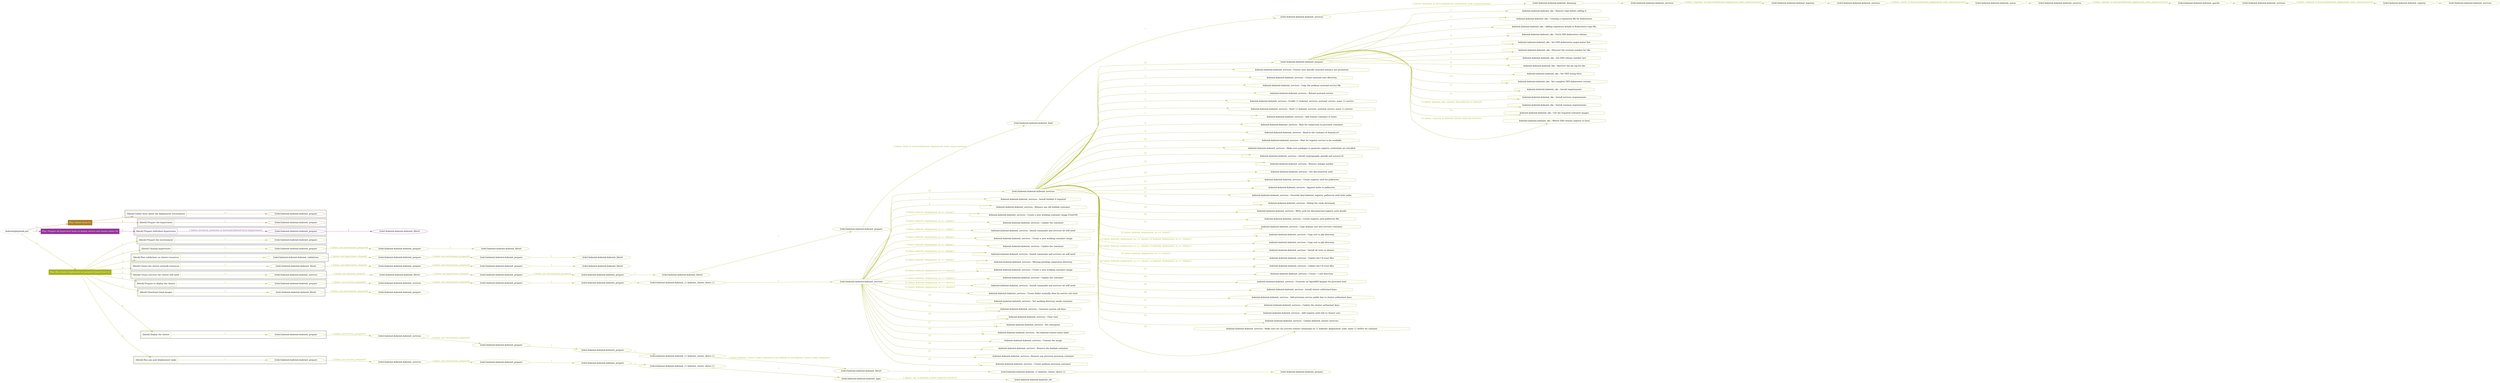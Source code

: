 digraph {
	graph [concentrate=true ordering=in rankdir=LR ratio=fill]
	edge [esep=5 sep=10]
	"kubeinit/playbook.yml" [id=root_node style=dotted]
	play_9de7d50c [label="Play: Initial setup (1)" color="#aa8022" fontcolor="#ffffff" id=play_9de7d50c shape=box style=filled tooltip=localhost]
	"kubeinit/playbook.yml" -> play_9de7d50c [label="1 " color="#aa8022" fontcolor="#aa8022" id=edge_9a2622b0 labeltooltip="1 " tooltip="1 "]
	subgraph "kubeinit.kubeinit.kubeinit_prepare" {
		role_def9bae2 [label="[role] kubeinit.kubeinit.kubeinit_prepare" color="#aa8022" id=role_def9bae2 tooltip="kubeinit.kubeinit.kubeinit_prepare"]
	}
	subgraph "kubeinit.kubeinit.kubeinit_prepare" {
		role_bbf1a2fe [label="[role] kubeinit.kubeinit.kubeinit_prepare" color="#aa8022" id=role_bbf1a2fe tooltip="kubeinit.kubeinit.kubeinit_prepare"]
	}
	subgraph "Play: Initial setup (1)" {
		play_9de7d50c -> block_44fbc288 [label=1 color="#aa8022" fontcolor="#aa8022" id=edge_5a83aeaf labeltooltip=1 tooltip=1]
		subgraph cluster_block_44fbc288 {
			block_44fbc288 [label="[block] Gather facts about the deployment environment" color="#aa8022" id=block_44fbc288 labeltooltip="Gather facts about the deployment environment" shape=box tooltip="Gather facts about the deployment environment"]
			block_44fbc288 -> role_def9bae2 [label="1 " color="#aa8022" fontcolor="#aa8022" id=edge_d73ca856 labeltooltip="1 " tooltip="1 "]
		}
		play_9de7d50c -> block_4bafba60 [label=2 color="#aa8022" fontcolor="#aa8022" id=edge_2cca9e2b labeltooltip=2 tooltip=2]
		subgraph cluster_block_4bafba60 {
			block_4bafba60 [label="[block] Prepare the hypervisors" color="#aa8022" id=block_4bafba60 labeltooltip="Prepare the hypervisors" shape=box tooltip="Prepare the hypervisors"]
			block_4bafba60 -> role_bbf1a2fe [label="1 " color="#aa8022" fontcolor="#aa8022" id=edge_60a56996 labeltooltip="1 " tooltip="1 "]
		}
	}
	play_aed8cfe0 [label="Play: Prepare all hypervisor hosts to deploy service and cluster nodes (0)" color="#96319b" fontcolor="#ffffff" id=play_aed8cfe0 shape=box style=filled tooltip="Play: Prepare all hypervisor hosts to deploy service and cluster nodes (0)"]
	"kubeinit/playbook.yml" -> play_aed8cfe0 [label="2 " color="#96319b" fontcolor="#96319b" id=edge_7cc8fbc7 labeltooltip="2 " tooltip="2 "]
	subgraph "kubeinit.kubeinit.kubeinit_libvirt" {
		role_01a89df8 [label="[role] kubeinit.kubeinit.kubeinit_libvirt" color="#96319b" id=role_01a89df8 tooltip="kubeinit.kubeinit.kubeinit_libvirt"]
	}
	subgraph "kubeinit.kubeinit.kubeinit_prepare" {
		role_fdf21979 [label="[role] kubeinit.kubeinit.kubeinit_prepare" color="#96319b" id=role_fdf21979 tooltip="kubeinit.kubeinit.kubeinit_prepare"]
		role_fdf21979 -> role_01a89df8 [label="1 " color="#96319b" fontcolor="#96319b" id=edge_5e5cff1f labeltooltip="1 " tooltip="1 "]
	}
	subgraph "Play: Prepare all hypervisor hosts to deploy service and cluster nodes (0)" {
		play_aed8cfe0 -> block_a16528c0 [label=1 color="#96319b" fontcolor="#96319b" id=edge_b203cc2f labeltooltip=1 tooltip=1]
		subgraph cluster_block_a16528c0 {
			block_a16528c0 [label="[block] Prepare individual hypervisors" color="#96319b" id=block_a16528c0 labeltooltip="Prepare individual hypervisors" shape=box tooltip="Prepare individual hypervisors"]
			block_a16528c0 -> role_fdf21979 [label="1 [when: inventory_hostname in hostvars['kubeinit-facts'].hypervisors]" color="#96319b" fontcolor="#96319b" id=edge_54504077 labeltooltip="1 [when: inventory_hostname in hostvars['kubeinit-facts'].hypervisors]" tooltip="1 [when: inventory_hostname in hostvars['kubeinit-facts'].hypervisors]"]
		}
	}
	play_32d99a76 [label="Play: Run cluster deployment on prepared hypervisors (1)" color="#a6b319" fontcolor="#ffffff" id=play_32d99a76 shape=box style=filled tooltip=localhost]
	"kubeinit/playbook.yml" -> play_32d99a76 [label="3 " color="#a6b319" fontcolor="#a6b319" id=edge_aba6a69c labeltooltip="3 " tooltip="3 "]
	subgraph "kubeinit.kubeinit.kubeinit_prepare" {
		role_d4ab80a8 [label="[role] kubeinit.kubeinit.kubeinit_prepare" color="#a6b319" id=role_d4ab80a8 tooltip="kubeinit.kubeinit.kubeinit_prepare"]
	}
	subgraph "kubeinit.kubeinit.kubeinit_libvirt" {
		role_20976d84 [label="[role] kubeinit.kubeinit.kubeinit_libvirt" color="#a6b319" id=role_20976d84 tooltip="kubeinit.kubeinit.kubeinit_libvirt"]
	}
	subgraph "kubeinit.kubeinit.kubeinit_prepare" {
		role_153ee8b5 [label="[role] kubeinit.kubeinit.kubeinit_prepare" color="#a6b319" id=role_153ee8b5 tooltip="kubeinit.kubeinit.kubeinit_prepare"]
		role_153ee8b5 -> role_20976d84 [label="1 " color="#a6b319" fontcolor="#a6b319" id=edge_3877a11c labeltooltip="1 " tooltip="1 "]
	}
	subgraph "kubeinit.kubeinit.kubeinit_prepare" {
		role_c0be82ff [label="[role] kubeinit.kubeinit.kubeinit_prepare" color="#a6b319" id=role_c0be82ff tooltip="kubeinit.kubeinit.kubeinit_prepare"]
		role_c0be82ff -> role_153ee8b5 [label="1 [when: not environment_prepared]" color="#a6b319" fontcolor="#a6b319" id=edge_a86d7e58 labeltooltip="1 [when: not environment_prepared]" tooltip="1 [when: not environment_prepared]"]
	}
	subgraph "kubeinit.kubeinit.kubeinit_libvirt" {
		role_dd2815e3 [label="[role] kubeinit.kubeinit.kubeinit_libvirt" color="#a6b319" id=role_dd2815e3 tooltip="kubeinit.kubeinit.kubeinit_libvirt"]
	}
	subgraph "kubeinit.kubeinit.kubeinit_prepare" {
		role_c636d6fd [label="[role] kubeinit.kubeinit.kubeinit_prepare" color="#a6b319" id=role_c636d6fd tooltip="kubeinit.kubeinit.kubeinit_prepare"]
		role_c636d6fd -> role_dd2815e3 [label="1 " color="#a6b319" fontcolor="#a6b319" id=edge_08d1ceff labeltooltip="1 " tooltip="1 "]
	}
	subgraph "kubeinit.kubeinit.kubeinit_prepare" {
		role_0b50c0d6 [label="[role] kubeinit.kubeinit.kubeinit_prepare" color="#a6b319" id=role_0b50c0d6 tooltip="kubeinit.kubeinit.kubeinit_prepare"]
		role_0b50c0d6 -> role_c636d6fd [label="1 [when: not environment_prepared]" color="#a6b319" fontcolor="#a6b319" id=edge_53fc52e1 labeltooltip="1 [when: not environment_prepared]" tooltip="1 [when: not environment_prepared]"]
	}
	subgraph "kubeinit.kubeinit.kubeinit_validations" {
		role_cf981ca2 [label="[role] kubeinit.kubeinit.kubeinit_validations" color="#a6b319" id=role_cf981ca2 tooltip="kubeinit.kubeinit.kubeinit_validations"]
		role_cf981ca2 -> role_0b50c0d6 [label="1 [when: not hypervisors_cleaned]" color="#a6b319" fontcolor="#a6b319" id=edge_a1463ccd labeltooltip="1 [when: not hypervisors_cleaned]" tooltip="1 [when: not hypervisors_cleaned]"]
	}
	subgraph "kubeinit.kubeinit.kubeinit_libvirt" {
		role_0616f4ad [label="[role] kubeinit.kubeinit.kubeinit_libvirt" color="#a6b319" id=role_0616f4ad tooltip="kubeinit.kubeinit.kubeinit_libvirt"]
	}
	subgraph "kubeinit.kubeinit.kubeinit_prepare" {
		role_9a972f99 [label="[role] kubeinit.kubeinit.kubeinit_prepare" color="#a6b319" id=role_9a972f99 tooltip="kubeinit.kubeinit.kubeinit_prepare"]
		role_9a972f99 -> role_0616f4ad [label="1 " color="#a6b319" fontcolor="#a6b319" id=edge_aebcc9c9 labeltooltip="1 " tooltip="1 "]
	}
	subgraph "kubeinit.kubeinit.kubeinit_prepare" {
		role_0d0377e2 [label="[role] kubeinit.kubeinit.kubeinit_prepare" color="#a6b319" id=role_0d0377e2 tooltip="kubeinit.kubeinit.kubeinit_prepare"]
		role_0d0377e2 -> role_9a972f99 [label="1 [when: not environment_prepared]" color="#a6b319" fontcolor="#a6b319" id=edge_b1d0d8e9 labeltooltip="1 [when: not environment_prepared]" tooltip="1 [when: not environment_prepared]"]
	}
	subgraph "kubeinit.kubeinit.kubeinit_libvirt" {
		role_83d1c6c7 [label="[role] kubeinit.kubeinit.kubeinit_libvirt" color="#a6b319" id=role_83d1c6c7 tooltip="kubeinit.kubeinit.kubeinit_libvirt"]
		role_83d1c6c7 -> role_0d0377e2 [label="1 [when: not hypervisors_cleaned]" color="#a6b319" fontcolor="#a6b319" id=edge_d695b125 labeltooltip="1 [when: not hypervisors_cleaned]" tooltip="1 [when: not hypervisors_cleaned]"]
	}
	subgraph "kubeinit.kubeinit.kubeinit_services" {
		role_63c40c18 [label="[role] kubeinit.kubeinit.kubeinit_services" color="#a6b319" id=role_63c40c18 tooltip="kubeinit.kubeinit.kubeinit_services"]
	}
	subgraph "kubeinit.kubeinit.kubeinit_registry" {
		role_dbcd743e [label="[role] kubeinit.kubeinit.kubeinit_registry" color="#a6b319" id=role_dbcd743e tooltip="kubeinit.kubeinit.kubeinit_registry"]
		role_dbcd743e -> role_63c40c18 [label="1 " color="#a6b319" fontcolor="#a6b319" id=edge_272945c1 labeltooltip="1 " tooltip="1 "]
	}
	subgraph "kubeinit.kubeinit.kubeinit_services" {
		role_81fbc409 [label="[role] kubeinit.kubeinit.kubeinit_services" color="#a6b319" id=role_81fbc409 tooltip="kubeinit.kubeinit.kubeinit_services"]
		role_81fbc409 -> role_dbcd743e [label="1 [when: 'registry' in hostvars[kubeinit_deployment_node_name].services]" color="#a6b319" fontcolor="#a6b319" id=edge_715ecc9e labeltooltip="1 [when: 'registry' in hostvars[kubeinit_deployment_node_name].services]" tooltip="1 [when: 'registry' in hostvars[kubeinit_deployment_node_name].services]"]
	}
	subgraph "kubeinit.kubeinit.kubeinit_apache" {
		role_7a0f0dc3 [label="[role] kubeinit.kubeinit.kubeinit_apache" color="#a6b319" id=role_7a0f0dc3 tooltip="kubeinit.kubeinit.kubeinit_apache"]
		role_7a0f0dc3 -> role_81fbc409 [label="1 " color="#a6b319" fontcolor="#a6b319" id=edge_e73a8672 labeltooltip="1 " tooltip="1 "]
	}
	subgraph "kubeinit.kubeinit.kubeinit_services" {
		role_2fb8a43b [label="[role] kubeinit.kubeinit.kubeinit_services" color="#a6b319" id=role_2fb8a43b tooltip="kubeinit.kubeinit.kubeinit_services"]
		role_2fb8a43b -> role_7a0f0dc3 [label="1 [when: 'apache' in hostvars[kubeinit_deployment_node_name].services]" color="#a6b319" fontcolor="#a6b319" id=edge_df37fa24 labeltooltip="1 [when: 'apache' in hostvars[kubeinit_deployment_node_name].services]" tooltip="1 [when: 'apache' in hostvars[kubeinit_deployment_node_name].services]"]
	}
	subgraph "kubeinit.kubeinit.kubeinit_nexus" {
		role_23a86bfc [label="[role] kubeinit.kubeinit.kubeinit_nexus" color="#a6b319" id=role_23a86bfc tooltip="kubeinit.kubeinit.kubeinit_nexus"]
		role_23a86bfc -> role_2fb8a43b [label="1 " color="#a6b319" fontcolor="#a6b319" id=edge_3730ca2b labeltooltip="1 " tooltip="1 "]
	}
	subgraph "kubeinit.kubeinit.kubeinit_services" {
		role_3347d8d8 [label="[role] kubeinit.kubeinit.kubeinit_services" color="#a6b319" id=role_3347d8d8 tooltip="kubeinit.kubeinit.kubeinit_services"]
		role_3347d8d8 -> role_23a86bfc [label="1 [when: 'nexus' in hostvars[kubeinit_deployment_node_name].services]" color="#a6b319" fontcolor="#a6b319" id=edge_3c5a8c5d labeltooltip="1 [when: 'nexus' in hostvars[kubeinit_deployment_node_name].services]" tooltip="1 [when: 'nexus' in hostvars[kubeinit_deployment_node_name].services]"]
	}
	subgraph "kubeinit.kubeinit.kubeinit_haproxy" {
		role_03c4caf1 [label="[role] kubeinit.kubeinit.kubeinit_haproxy" color="#a6b319" id=role_03c4caf1 tooltip="kubeinit.kubeinit.kubeinit_haproxy"]
		role_03c4caf1 -> role_3347d8d8 [label="1 " color="#a6b319" fontcolor="#a6b319" id=edge_1f432550 labeltooltip="1 " tooltip="1 "]
	}
	subgraph "kubeinit.kubeinit.kubeinit_services" {
		role_8e131b5e [label="[role] kubeinit.kubeinit.kubeinit_services" color="#a6b319" id=role_8e131b5e tooltip="kubeinit.kubeinit.kubeinit_services"]
		role_8e131b5e -> role_03c4caf1 [label="1 [when: 'haproxy' in hostvars[kubeinit_deployment_node_name].services]" color="#a6b319" fontcolor="#a6b319" id=edge_f09746c6 labeltooltip="1 [when: 'haproxy' in hostvars[kubeinit_deployment_node_name].services]" tooltip="1 [when: 'haproxy' in hostvars[kubeinit_deployment_node_name].services]"]
	}
	subgraph "kubeinit.kubeinit.kubeinit_dnsmasq" {
		role_63e61963 [label="[role] kubeinit.kubeinit.kubeinit_dnsmasq" color="#a6b319" id=role_63e61963 tooltip="kubeinit.kubeinit.kubeinit_dnsmasq"]
		role_63e61963 -> role_8e131b5e [label="1 " color="#a6b319" fontcolor="#a6b319" id=edge_eec2d4e1 labeltooltip="1 " tooltip="1 "]
	}
	subgraph "kubeinit.kubeinit.kubeinit_services" {
		role_28d4cb9c [label="[role] kubeinit.kubeinit.kubeinit_services" color="#a6b319" id=role_28d4cb9c tooltip="kubeinit.kubeinit.kubeinit_services"]
		role_28d4cb9c -> role_63e61963 [label="1 [when: 'dnsmasq' in hostvars[kubeinit_deployment_node_name].services]" color="#a6b319" fontcolor="#a6b319" id=edge_400fc673 labeltooltip="1 [when: 'dnsmasq' in hostvars[kubeinit_deployment_node_name].services]" tooltip="1 [when: 'dnsmasq' in hostvars[kubeinit_deployment_node_name].services]"]
	}
	subgraph "kubeinit.kubeinit.kubeinit_bind" {
		role_d2fb4525 [label="[role] kubeinit.kubeinit.kubeinit_bind" color="#a6b319" id=role_d2fb4525 tooltip="kubeinit.kubeinit.kubeinit_bind"]
		role_d2fb4525 -> role_28d4cb9c [label="1 " color="#a6b319" fontcolor="#a6b319" id=edge_ae7903f0 labeltooltip="1 " tooltip="1 "]
	}
	subgraph "kubeinit.kubeinit.kubeinit_prepare" {
		role_12b6b896 [label="[role] kubeinit.kubeinit.kubeinit_prepare" color="#a6b319" id=role_12b6b896 tooltip="kubeinit.kubeinit.kubeinit_prepare"]
		role_12b6b896 -> role_d2fb4525 [label="1 [when: 'bind' in hostvars[kubeinit_deployment_node_name].services]" color="#a6b319" fontcolor="#a6b319" id=edge_5654a360 labeltooltip="1 [when: 'bind' in hostvars[kubeinit_deployment_node_name].services]" tooltip="1 [when: 'bind' in hostvars[kubeinit_deployment_node_name].services]"]
	}
	subgraph "kubeinit.kubeinit.kubeinit_libvirt" {
		role_c7cd5861 [label="[role] kubeinit.kubeinit.kubeinit_libvirt" color="#a6b319" id=role_c7cd5861 tooltip="kubeinit.kubeinit.kubeinit_libvirt"]
		role_c7cd5861 -> role_12b6b896 [label="1 " color="#a6b319" fontcolor="#a6b319" id=edge_934fb3cd labeltooltip="1 " tooltip="1 "]
	}
	subgraph "kubeinit.kubeinit.kubeinit_prepare" {
		role_c99577e8 [label="[role] kubeinit.kubeinit.kubeinit_prepare" color="#a6b319" id=role_c99577e8 tooltip="kubeinit.kubeinit.kubeinit_prepare"]
		role_c99577e8 -> role_c7cd5861 [label="1 " color="#a6b319" fontcolor="#a6b319" id=edge_ddabe777 labeltooltip="1 " tooltip="1 "]
	}
	subgraph "kubeinit.kubeinit.kubeinit_prepare" {
		role_c8e9c495 [label="[role] kubeinit.kubeinit.kubeinit_prepare" color="#a6b319" id=role_c8e9c495 tooltip="kubeinit.kubeinit.kubeinit_prepare"]
		role_c8e9c495 -> role_c99577e8 [label="1 [when: not environment_prepared]" color="#a6b319" fontcolor="#a6b319" id=edge_3f3c4e9a labeltooltip="1 [when: not environment_prepared]" tooltip="1 [when: not environment_prepared]"]
	}
	subgraph "kubeinit.kubeinit.kubeinit_libvirt" {
		role_120eeeae [label="[role] kubeinit.kubeinit.kubeinit_libvirt" color="#a6b319" id=role_120eeeae tooltip="kubeinit.kubeinit.kubeinit_libvirt"]
		role_120eeeae -> role_c8e9c495 [label="1 [when: not hypervisors_cleaned]" color="#a6b319" fontcolor="#a6b319" id=edge_9869626c labeltooltip="1 [when: not hypervisors_cleaned]" tooltip="1 [when: not hypervisors_cleaned]"]
	}
	subgraph "kubeinit.kubeinit.kubeinit_services" {
		role_0d9bf9e9 [label="[role] kubeinit.kubeinit.kubeinit_services" color="#a6b319" id=role_0d9bf9e9 tooltip="kubeinit.kubeinit.kubeinit_services"]
		role_0d9bf9e9 -> role_120eeeae [label="1 [when: not network_created]" color="#a6b319" fontcolor="#a6b319" id=edge_8f66a949 labeltooltip="1 [when: not network_created]" tooltip="1 [when: not network_created]"]
	}
	subgraph "kubeinit.kubeinit.kubeinit_prepare" {
		role_a49a996a [label="[role] kubeinit.kubeinit.kubeinit_prepare" color="#a6b319" id=role_a49a996a tooltip="kubeinit.kubeinit.kubeinit_prepare"]
		task_666e3f49 [label="kubeinit.kubeinit.kubeinit_eks : Remove repo before adding it" color="#a6b319" id=task_666e3f49 shape=octagon tooltip="kubeinit.kubeinit.kubeinit_eks : Remove repo before adding it"]
		role_a49a996a -> task_666e3f49 [label="1 " color="#a6b319" fontcolor="#a6b319" id=edge_a3ad535d labeltooltip="1 " tooltip="1 "]
		task_d402bc72 [label="kubeinit.kubeinit.kubeinit_eks : Creating a repository file for Kubernetes" color="#a6b319" id=task_d402bc72 shape=octagon tooltip="kubeinit.kubeinit.kubeinit_eks : Creating a repository file for Kubernetes"]
		role_a49a996a -> task_d402bc72 [label="2 " color="#a6b319" fontcolor="#a6b319" id=edge_863b9470 labeltooltip="2 " tooltip="2 "]
		task_8de59799 [label="kubeinit.kubeinit.kubeinit_eks : Adding repository details in Kubernetes repo file." color="#a6b319" id=task_8de59799 shape=octagon tooltip="kubeinit.kubeinit.kubeinit_eks : Adding repository details in Kubernetes repo file."]
		role_a49a996a -> task_8de59799 [label="3 " color="#a6b319" fontcolor="#a6b319" id=edge_c6d150b1 labeltooltip="3 " tooltip="3 "]
		task_470c6317 [label="kubeinit.kubeinit.kubeinit_eks : Fetch EKS kubernetes release" color="#a6b319" id=task_470c6317 shape=octagon tooltip="kubeinit.kubeinit.kubeinit_eks : Fetch EKS kubernetes release"]
		role_a49a996a -> task_470c6317 [label="4 " color="#a6b319" fontcolor="#a6b319" id=edge_df156742 labeltooltip="4 " tooltip="4 "]
		task_5846425a [label="kubeinit.kubeinit.kubeinit_eks : Set EKS kubernetes major-minor fact" color="#a6b319" id=task_5846425a shape=octagon tooltip="kubeinit.kubeinit.kubeinit_eks : Set EKS kubernetes major-minor fact"]
		role_a49a996a -> task_5846425a [label="5 " color="#a6b319" fontcolor="#a6b319" id=edge_cf15f728 labeltooltip="5 " tooltip="5 "]
		task_fd69461c [label="kubeinit.kubeinit.kubeinit_eks : Discover the revision number for eks" color="#a6b319" id=task_fd69461c shape=octagon tooltip="kubeinit.kubeinit.kubeinit_eks : Discover the revision number for eks"]
		role_a49a996a -> task_fd69461c [label="6 " color="#a6b319" fontcolor="#a6b319" id=edge_e110ac45 labeltooltip="6 " tooltip="6 "]
		task_5f824ac5 [label="kubeinit.kubeinit.kubeinit_eks : Set EKS release number fact" color="#a6b319" id=task_5f824ac5 shape=octagon tooltip="kubeinit.kubeinit.kubeinit_eks : Set EKS release number fact"]
		role_a49a996a -> task_5f824ac5 [label="7 " color="#a6b319" fontcolor="#a6b319" id=edge_4fac9304 labeltooltip="7 " tooltip="7 "]
		task_430263d4 [label="kubeinit.kubeinit.kubeinit_eks : Discover the git tag for eks" color="#a6b319" id=task_430263d4 shape=octagon tooltip="kubeinit.kubeinit.kubeinit_eks : Discover the git tag for eks"]
		role_a49a996a -> task_430263d4 [label="8 " color="#a6b319" fontcolor="#a6b319" id=edge_1ca164a1 labeltooltip="8 " tooltip="8 "]
		task_e55eb8a1 [label="kubeinit.kubeinit.kubeinit_eks : Set EKS string facts" color="#a6b319" id=task_e55eb8a1 shape=octagon tooltip="kubeinit.kubeinit.kubeinit_eks : Set EKS string facts"]
		role_a49a996a -> task_e55eb8a1 [label="9 " color="#a6b319" fontcolor="#a6b319" id=edge_3ec2d144 labeltooltip="9 " tooltip="9 "]
		task_bba78d99 [label="kubeinit.kubeinit.kubeinit_eks : Set complete EKS kubernetes version" color="#a6b319" id=task_bba78d99 shape=octagon tooltip="kubeinit.kubeinit.kubeinit_eks : Set complete EKS kubernetes version"]
		role_a49a996a -> task_bba78d99 [label="10 " color="#a6b319" fontcolor="#a6b319" id=edge_574f667d labeltooltip="10 " tooltip="10 "]
		task_93aae3d9 [label="kubeinit.kubeinit.kubeinit_eks : Install requirements" color="#a6b319" id=task_93aae3d9 shape=octagon tooltip="kubeinit.kubeinit.kubeinit_eks : Install requirements"]
		role_a49a996a -> task_93aae3d9 [label="11 " color="#a6b319" fontcolor="#a6b319" id=edge_50520e6f labeltooltip="11 " tooltip="11 "]
		task_311cc6d7 [label="kubeinit.kubeinit.kubeinit_eks : Install services requirements" color="#a6b319" id=task_311cc6d7 shape=octagon tooltip="kubeinit.kubeinit.kubeinit_eks : Install services requirements"]
		role_a49a996a -> task_311cc6d7 [label="12 " color="#a6b319" fontcolor="#a6b319" id=edge_b1c78526 labeltooltip="12 " tooltip="12 "]
		task_e915dcf4 [label="kubeinit.kubeinit.kubeinit_eks : Install common requirements" color="#a6b319" id=task_e915dcf4 shape=octagon tooltip="kubeinit.kubeinit.kubeinit_eks : Install common requirements"]
		role_a49a996a -> task_e915dcf4 [label="13 [when: kubeinit_eks_common_dependencies is defined]" color="#a6b319" fontcolor="#a6b319" id=edge_339cef5a labeltooltip="13 [when: kubeinit_eks_common_dependencies is defined]" tooltip="13 [when: kubeinit_eks_common_dependencies is defined]"]
		task_fd177600 [label="kubeinit.kubeinit.kubeinit_eks : Get the required container images" color="#a6b319" id=task_fd177600 shape=octagon tooltip="kubeinit.kubeinit.kubeinit_eks : Get the required container images"]
		role_a49a996a -> task_fd177600 [label="14 " color="#a6b319" fontcolor="#a6b319" id=edge_6ecdec87 labeltooltip="14 " tooltip="14 "]
		task_61529a86 [label="kubeinit.kubeinit.kubeinit_eks : Mirror EKS remote registry to local" color="#a6b319" id=task_61529a86 shape=octagon tooltip="kubeinit.kubeinit.kubeinit_eks : Mirror EKS remote registry to local"]
		role_a49a996a -> task_61529a86 [label="15 [when: 'registry' in kubeinit_cluster_hostvars.services]" color="#a6b319" fontcolor="#a6b319" id=edge_994f330c labeltooltip="15 [when: 'registry' in kubeinit_cluster_hostvars.services]" tooltip="15 [when: 'registry' in kubeinit_cluster_hostvars.services]"]
	}
	subgraph "kubeinit.kubeinit.kubeinit_services" {
		role_30e39721 [label="[role] kubeinit.kubeinit.kubeinit_services" color="#a6b319" id=role_30e39721 tooltip="kubeinit.kubeinit.kubeinit_services"]
		task_6bec95e9 [label="kubeinit.kubeinit.kubeinit_services : Ensure user specific systemd instance are persistent" color="#a6b319" id=task_6bec95e9 shape=octagon tooltip="kubeinit.kubeinit.kubeinit_services : Ensure user specific systemd instance are persistent"]
		role_30e39721 -> task_6bec95e9 [label="1 " color="#a6b319" fontcolor="#a6b319" id=edge_6dde96b9 labeltooltip="1 " tooltip="1 "]
		task_b56cb3b7 [label="kubeinit.kubeinit.kubeinit_services : Create systemd user directory" color="#a6b319" id=task_b56cb3b7 shape=octagon tooltip="kubeinit.kubeinit.kubeinit_services : Create systemd user directory"]
		role_30e39721 -> task_b56cb3b7 [label="2 " color="#a6b319" fontcolor="#a6b319" id=edge_a0580317 labeltooltip="2 " tooltip="2 "]
		task_8246e30a [label="kubeinit.kubeinit.kubeinit_services : Copy the podman systemd service file" color="#a6b319" id=task_8246e30a shape=octagon tooltip="kubeinit.kubeinit.kubeinit_services : Copy the podman systemd service file"]
		role_30e39721 -> task_8246e30a [label="3 " color="#a6b319" fontcolor="#a6b319" id=edge_ca38047c labeltooltip="3 " tooltip="3 "]
		task_006e8d00 [label="kubeinit.kubeinit.kubeinit_services : Reload systemd service" color="#a6b319" id=task_006e8d00 shape=octagon tooltip="kubeinit.kubeinit.kubeinit_services : Reload systemd service"]
		role_30e39721 -> task_006e8d00 [label="4 " color="#a6b319" fontcolor="#a6b319" id=edge_139c28d2 labeltooltip="4 " tooltip="4 "]
		task_89933141 [label="kubeinit.kubeinit.kubeinit_services : Enable {{ kubeinit_services_systemd_service_name }}.service" color="#a6b319" id=task_89933141 shape=octagon tooltip="kubeinit.kubeinit.kubeinit_services : Enable {{ kubeinit_services_systemd_service_name }}.service"]
		role_30e39721 -> task_89933141 [label="5 " color="#a6b319" fontcolor="#a6b319" id=edge_def977b8 labeltooltip="5 " tooltip="5 "]
		task_af4f2401 [label="kubeinit.kubeinit.kubeinit_services : Start {{ kubeinit_services_systemd_service_name }}.service" color="#a6b319" id=task_af4f2401 shape=octagon tooltip="kubeinit.kubeinit.kubeinit_services : Start {{ kubeinit_services_systemd_service_name }}.service"]
		role_30e39721 -> task_af4f2401 [label="6 " color="#a6b319" fontcolor="#a6b319" id=edge_e102a490 labeltooltip="6 " tooltip="6 "]
		task_1d32af8c [label="kubeinit.kubeinit.kubeinit_services : Add remote container to hosts" color="#a6b319" id=task_1d32af8c shape=octagon tooltip="kubeinit.kubeinit.kubeinit_services : Add remote container to hosts"]
		role_30e39721 -> task_1d32af8c [label="7 " color="#a6b319" fontcolor="#a6b319" id=edge_b215d4d8 labeltooltip="7 " tooltip="7 "]
		task_fd7b42bc [label="kubeinit.kubeinit.kubeinit_services : Wait for connection to provision container" color="#a6b319" id=task_fd7b42bc shape=octagon tooltip="kubeinit.kubeinit.kubeinit_services : Wait for connection to provision container"]
		role_30e39721 -> task_fd7b42bc [label="8 " color="#a6b319" fontcolor="#a6b319" id=edge_28600d0a labeltooltip="8 " tooltip="8 "]
		task_c6f37026 [label="kubeinit.kubeinit.kubeinit_services : Read in the contents of domain.crt" color="#a6b319" id=task_c6f37026 shape=octagon tooltip="kubeinit.kubeinit.kubeinit_services : Read in the contents of domain.crt"]
		role_30e39721 -> task_c6f37026 [label="9 " color="#a6b319" fontcolor="#a6b319" id=edge_22dccb4c labeltooltip="9 " tooltip="9 "]
		task_0abaf763 [label="kubeinit.kubeinit.kubeinit_services : Wait for registry service to be available" color="#a6b319" id=task_0abaf763 shape=octagon tooltip="kubeinit.kubeinit.kubeinit_services : Wait for registry service to be available"]
		role_30e39721 -> task_0abaf763 [label="10 " color="#a6b319" fontcolor="#a6b319" id=edge_6b06cb12 labeltooltip="10 " tooltip="10 "]
		task_7b6f6e70 [label="kubeinit.kubeinit.kubeinit_services : Make sure packages to generate registry credentials are installed" color="#a6b319" id=task_7b6f6e70 shape=octagon tooltip="kubeinit.kubeinit.kubeinit_services : Make sure packages to generate registry credentials are installed"]
		role_30e39721 -> task_7b6f6e70 [label="11 " color="#a6b319" fontcolor="#a6b319" id=edge_66696d04 labeltooltip="11 " tooltip="11 "]
		task_0ae294bf [label="kubeinit.kubeinit.kubeinit_services : Install cryptography, passlib and nexus3-cli" color="#a6b319" id=task_0ae294bf shape=octagon tooltip="kubeinit.kubeinit.kubeinit_services : Install cryptography, passlib and nexus3-cli"]
		role_30e39721 -> task_0ae294bf [label="12 " color="#a6b319" fontcolor="#a6b319" id=edge_3ad29279 labeltooltip="12 " tooltip="12 "]
		task_ce550240 [label="kubeinit.kubeinit.kubeinit_services : Remove nologin marker" color="#a6b319" id=task_ce550240 shape=octagon tooltip="kubeinit.kubeinit.kubeinit_services : Remove nologin marker"]
		role_30e39721 -> task_ce550240 [label="13 " color="#a6b319" fontcolor="#a6b319" id=edge_eac07eba labeltooltip="13 " tooltip="13 "]
		task_0cf78cc6 [label="kubeinit.kubeinit.kubeinit_services : Set disconnected_auth" color="#a6b319" id=task_0cf78cc6 shape=octagon tooltip="kubeinit.kubeinit.kubeinit_services : Set disconnected_auth"]
		role_30e39721 -> task_0cf78cc6 [label="14 " color="#a6b319" fontcolor="#a6b319" id=edge_d4a23ad2 labeltooltip="14 " tooltip="14 "]
		task_ae8ab1e1 [label="kubeinit.kubeinit.kubeinit_services : Create registry auth for pullsecret" color="#a6b319" id=task_ae8ab1e1 shape=octagon tooltip="kubeinit.kubeinit.kubeinit_services : Create registry auth for pullsecret"]
		role_30e39721 -> task_ae8ab1e1 [label="15 " color="#a6b319" fontcolor="#a6b319" id=edge_0ebe3e30 labeltooltip="15 " tooltip="15 "]
		task_a125c034 [label="kubeinit.kubeinit.kubeinit_services : Append auths to pullsecret" color="#a6b319" id=task_a125c034 shape=octagon tooltip="kubeinit.kubeinit.kubeinit_services : Append auths to pullsecret"]
		role_30e39721 -> task_a125c034 [label="16 " color="#a6b319" fontcolor="#a6b319" id=edge_43477541 labeltooltip="16 " tooltip="16 "]
		task_8c521c4d [label="kubeinit.kubeinit.kubeinit_services : Override final kubeinit_registry_pullsecret with both auths" color="#a6b319" id=task_8c521c4d shape=octagon tooltip="kubeinit.kubeinit.kubeinit_services : Override final kubeinit_registry_pullsecret with both auths"]
		role_30e39721 -> task_8c521c4d [label="17 " color="#a6b319" fontcolor="#a6b319" id=edge_51b49c4a labeltooltip="17 " tooltip="17 "]
		task_aef2ef01 [label="kubeinit.kubeinit.kubeinit_services : Debug the creds dictionary" color="#a6b319" id=task_aef2ef01 shape=octagon tooltip="kubeinit.kubeinit.kubeinit_services : Debug the creds dictionary"]
		role_30e39721 -> task_aef2ef01 [label="18 " color="#a6b319" fontcolor="#a6b319" id=edge_09c37362 labeltooltip="18 " tooltip="18 "]
		task_15434aa8 [label="kubeinit.kubeinit.kubeinit_services : Write auth for disconnected registry auth details" color="#a6b319" id=task_15434aa8 shape=octagon tooltip="kubeinit.kubeinit.kubeinit_services : Write auth for disconnected registry auth details"]
		role_30e39721 -> task_15434aa8 [label="19 " color="#a6b319" fontcolor="#a6b319" id=edge_68e84e84 labeltooltip="19 " tooltip="19 "]
		task_c9b7eff6 [label="kubeinit.kubeinit.kubeinit_services : Create registry auth pullsecret file" color="#a6b319" id=task_c9b7eff6 shape=octagon tooltip="kubeinit.kubeinit.kubeinit_services : Create registry auth pullsecret file"]
		role_30e39721 -> task_c9b7eff6 [label="20 " color="#a6b319" fontcolor="#a6b319" id=edge_d2abd395 labeltooltip="20 " tooltip="20 "]
		task_44b81866 [label="kubeinit.kubeinit.kubeinit_services : Copy domain cert into services container" color="#a6b319" id=task_44b81866 shape=octagon tooltip="kubeinit.kubeinit.kubeinit_services : Copy domain cert into services container"]
		role_30e39721 -> task_44b81866 [label="21 " color="#a6b319" fontcolor="#a6b319" id=edge_f134bca1 labeltooltip="21 " tooltip="21 "]
		task_e878a40d [label="kubeinit.kubeinit.kubeinit_services : Copy cert to pki directory" color="#a6b319" id=task_e878a40d shape=octagon tooltip="kubeinit.kubeinit.kubeinit_services : Copy cert to pki directory"]
		role_30e39721 -> task_e878a40d [label="22 [when: kubeinit_deployment_os == 'centos']" color="#a6b319" fontcolor="#a6b319" id=edge_41c8bead labeltooltip="22 [when: kubeinit_deployment_os == 'centos']" tooltip="22 [when: kubeinit_deployment_os == 'centos']"]
		task_7fe56955 [label="kubeinit.kubeinit.kubeinit_services : Copy cert to pki directory" color="#a6b319" id=task_7fe56955 shape=octagon tooltip="kubeinit.kubeinit.kubeinit_services : Copy cert to pki directory"]
		role_30e39721 -> task_7fe56955 [label="23 [when: kubeinit_deployment_os == 'ubuntu' or kubeinit_deployment_os == 'debian']" color="#a6b319" fontcolor="#a6b319" id=edge_426e6a38 labeltooltip="23 [when: kubeinit_deployment_os == 'ubuntu' or kubeinit_deployment_os == 'debian']" tooltip="23 [when: kubeinit_deployment_os == 'ubuntu' or kubeinit_deployment_os == 'debian']"]
		task_1d0e2ddd [label="kubeinit.kubeinit.kubeinit_services : Install all certs in ubuntu" color="#a6b319" id=task_1d0e2ddd shape=octagon tooltip="kubeinit.kubeinit.kubeinit_services : Install all certs in ubuntu"]
		role_30e39721 -> task_1d0e2ddd [label="24 [when: kubeinit_deployment_os == 'ubuntu' or kubeinit_deployment_os == 'debian']" color="#a6b319" fontcolor="#a6b319" id=edge_b4da4649 labeltooltip="24 [when: kubeinit_deployment_os == 'ubuntu' or kubeinit_deployment_os == 'debian']" tooltip="24 [when: kubeinit_deployment_os == 'ubuntu' or kubeinit_deployment_os == 'debian']"]
		task_04802e81 [label="kubeinit.kubeinit.kubeinit_services : Update the CA trust files" color="#a6b319" id=task_04802e81 shape=octagon tooltip="kubeinit.kubeinit.kubeinit_services : Update the CA trust files"]
		role_30e39721 -> task_04802e81 [label="25 [when: kubeinit_deployment_os == 'centos']" color="#a6b319" fontcolor="#a6b319" id=edge_8517cfc5 labeltooltip="25 [when: kubeinit_deployment_os == 'centos']" tooltip="25 [when: kubeinit_deployment_os == 'centos']"]
		task_02164a9b [label="kubeinit.kubeinit.kubeinit_services : Update the CA trust files" color="#a6b319" id=task_02164a9b shape=octagon tooltip="kubeinit.kubeinit.kubeinit_services : Update the CA trust files"]
		role_30e39721 -> task_02164a9b [label="26 [when: kubeinit_deployment_os == 'ubuntu' or kubeinit_deployment_os == 'debian']" color="#a6b319" fontcolor="#a6b319" id=edge_6cb7d755 labeltooltip="26 [when: kubeinit_deployment_os == 'ubuntu' or kubeinit_deployment_os == 'debian']" tooltip="26 [when: kubeinit_deployment_os == 'ubuntu' or kubeinit_deployment_os == 'debian']"]
		task_c18b78a6 [label="kubeinit.kubeinit.kubeinit_services : Create ~/.ssh directory" color="#a6b319" id=task_c18b78a6 shape=octagon tooltip="kubeinit.kubeinit.kubeinit_services : Create ~/.ssh directory"]
		role_30e39721 -> task_c18b78a6 [label="27 " color="#a6b319" fontcolor="#a6b319" id=edge_6500e6fd labeltooltip="27 " tooltip="27 "]
		task_b0803a2a [label="kubeinit.kubeinit.kubeinit_services : Generate an OpenSSH keypair for provision host" color="#a6b319" id=task_b0803a2a shape=octagon tooltip="kubeinit.kubeinit.kubeinit_services : Generate an OpenSSH keypair for provision host"]
		role_30e39721 -> task_b0803a2a [label="28 " color="#a6b319" fontcolor="#a6b319" id=edge_e95fba7b labeltooltip="28 " tooltip="28 "]
		task_793e899d [label="kubeinit.kubeinit.kubeinit_services : Install cluster authorized keys" color="#a6b319" id=task_793e899d shape=octagon tooltip="kubeinit.kubeinit.kubeinit_services : Install cluster authorized keys"]
		role_30e39721 -> task_793e899d [label="29 " color="#a6b319" fontcolor="#a6b319" id=edge_eefa4bb6 labeltooltip="29 " tooltip="29 "]
		task_6a126af7 [label="kubeinit.kubeinit.kubeinit_services : Add provision service public key to cluster authorized_keys" color="#a6b319" id=task_6a126af7 shape=octagon tooltip="kubeinit.kubeinit.kubeinit_services : Add provision service public key to cluster authorized_keys"]
		role_30e39721 -> task_6a126af7 [label="30 " color="#a6b319" fontcolor="#a6b319" id=edge_a491d27b labeltooltip="30 " tooltip="30 "]
		task_0fea5cec [label="kubeinit.kubeinit.kubeinit_services : Update the cluster authorized_keys" color="#a6b319" id=task_0fea5cec shape=octagon tooltip="kubeinit.kubeinit.kubeinit_services : Update the cluster authorized_keys"]
		role_30e39721 -> task_0fea5cec [label="31 " color="#a6b319" fontcolor="#a6b319" id=edge_02d53e00 labeltooltip="31 " tooltip="31 "]
		task_dde111a3 [label="kubeinit.kubeinit.kubeinit_services : Add registry auth info to cluster vars" color="#a6b319" id=task_dde111a3 shape=octagon tooltip="kubeinit.kubeinit.kubeinit_services : Add registry auth info to cluster vars"]
		role_30e39721 -> task_dde111a3 [label="32 " color="#a6b319" fontcolor="#a6b319" id=edge_ccca21f1 labeltooltip="32 " tooltip="32 "]
		task_d9b58016 [label="kubeinit.kubeinit.kubeinit_services : Update kubeinit_cluster_hostvars" color="#a6b319" id=task_d9b58016 shape=octagon tooltip="kubeinit.kubeinit.kubeinit_services : Update kubeinit_cluster_hostvars"]
		role_30e39721 -> task_d9b58016 [label="33 " color="#a6b319" fontcolor="#a6b319" id=edge_9fc2f47d labeltooltip="33 " tooltip="33 "]
		task_a5913224 [label="kubeinit.kubeinit.kubeinit_services : Make sure we can execute remote commands on {{ kubeinit_deployment_node_name }} before we continue" color="#a6b319" id=task_a5913224 shape=octagon tooltip="kubeinit.kubeinit.kubeinit_services : Make sure we can execute remote commands on {{ kubeinit_deployment_node_name }} before we continue"]
		role_30e39721 -> task_a5913224 [label="34 " color="#a6b319" fontcolor="#a6b319" id=edge_a7bc2680 labeltooltip="34 " tooltip="34 "]
		role_30e39721 -> role_a49a996a [label="35 " color="#a6b319" fontcolor="#a6b319" id=edge_28bae402 labeltooltip="35 " tooltip="35 "]
	}
	subgraph "kubeinit.kubeinit.kubeinit_services" {
		role_733a3a7c [label="[role] kubeinit.kubeinit.kubeinit_services" color="#a6b319" id=role_733a3a7c tooltip="kubeinit.kubeinit.kubeinit_services"]
		task_c3445a1a [label="kubeinit.kubeinit.kubeinit_services : Install buildah if required" color="#a6b319" id=task_c3445a1a shape=octagon tooltip="kubeinit.kubeinit.kubeinit_services : Install buildah if required"]
		role_733a3a7c -> task_c3445a1a [label="1 " color="#a6b319" fontcolor="#a6b319" id=edge_4c38f1da labeltooltip="1 " tooltip="1 "]
		task_3a0a7942 [label="kubeinit.kubeinit.kubeinit_services : Remove any old buildah container" color="#a6b319" id=task_3a0a7942 shape=octagon tooltip="kubeinit.kubeinit.kubeinit_services : Remove any old buildah container"]
		role_733a3a7c -> task_3a0a7942 [label="2 " color="#a6b319" fontcolor="#a6b319" id=edge_cbeb4af8 labeltooltip="2 " tooltip="2 "]
		task_eaa0a901 [label="kubeinit.kubeinit.kubeinit_services : Create a new working container image (CentOS)" color="#a6b319" id=task_eaa0a901 shape=octagon tooltip="kubeinit.kubeinit.kubeinit_services : Create a new working container image (CentOS)"]
		role_733a3a7c -> task_eaa0a901 [label="3 [when: kubeinit_deployment_os == 'centos']" color="#a6b319" fontcolor="#a6b319" id=edge_6784d724 labeltooltip="3 [when: kubeinit_deployment_os == 'centos']" tooltip="3 [when: kubeinit_deployment_os == 'centos']"]
		task_dc28d63f [label="kubeinit.kubeinit.kubeinit_services : Update the container" color="#a6b319" id=task_dc28d63f shape=octagon tooltip="kubeinit.kubeinit.kubeinit_services : Update the container"]
		role_733a3a7c -> task_dc28d63f [label="4 [when: kubeinit_deployment_os == 'centos']" color="#a6b319" fontcolor="#a6b319" id=edge_c4238f40 labeltooltip="4 [when: kubeinit_deployment_os == 'centos']" tooltip="4 [when: kubeinit_deployment_os == 'centos']"]
		task_2e59544b [label="kubeinit.kubeinit.kubeinit_services : Install commands and services we will need" color="#a6b319" id=task_2e59544b shape=octagon tooltip="kubeinit.kubeinit.kubeinit_services : Install commands and services we will need"]
		role_733a3a7c -> task_2e59544b [label="5 [when: kubeinit_deployment_os == 'centos']" color="#a6b319" fontcolor="#a6b319" id=edge_36b74c08 labeltooltip="5 [when: kubeinit_deployment_os == 'centos']" tooltip="5 [when: kubeinit_deployment_os == 'centos']"]
		task_853c9222 [label="kubeinit.kubeinit.kubeinit_services : Create a new working container image" color="#a6b319" id=task_853c9222 shape=octagon tooltip="kubeinit.kubeinit.kubeinit_services : Create a new working container image"]
		role_733a3a7c -> task_853c9222 [label="6 [when: kubeinit_deployment_os == 'debian']" color="#a6b319" fontcolor="#a6b319" id=edge_f84ce431 labeltooltip="6 [when: kubeinit_deployment_os == 'debian']" tooltip="6 [when: kubeinit_deployment_os == 'debian']"]
		task_4d1ef4f6 [label="kubeinit.kubeinit.kubeinit_services : Update the container" color="#a6b319" id=task_4d1ef4f6 shape=octagon tooltip="kubeinit.kubeinit.kubeinit_services : Update the container"]
		role_733a3a7c -> task_4d1ef4f6 [label="7 [when: kubeinit_deployment_os == 'debian']" color="#a6b319" fontcolor="#a6b319" id=edge_7c8dee96 labeltooltip="7 [when: kubeinit_deployment_os == 'debian']" tooltip="7 [when: kubeinit_deployment_os == 'debian']"]
		task_8be9fdf8 [label="kubeinit.kubeinit.kubeinit_services : Install commands and services we will need" color="#a6b319" id=task_8be9fdf8 shape=octagon tooltip="kubeinit.kubeinit.kubeinit_services : Install commands and services we will need"]
		role_733a3a7c -> task_8be9fdf8 [label="8 [when: kubeinit_deployment_os == 'debian']" color="#a6b319" fontcolor="#a6b319" id=edge_41b46e73 labeltooltip="8 [when: kubeinit_deployment_os == 'debian']" tooltip="8 [when: kubeinit_deployment_os == 'debian']"]
		task_fd67154d [label="kubeinit.kubeinit.kubeinit_services : Missing privilege separation directory" color="#a6b319" id=task_fd67154d shape=octagon tooltip="kubeinit.kubeinit.kubeinit_services : Missing privilege separation directory"]
		role_733a3a7c -> task_fd67154d [label="9 [when: kubeinit_deployment_os == 'debian']" color="#a6b319" fontcolor="#a6b319" id=edge_e7537906 labeltooltip="9 [when: kubeinit_deployment_os == 'debian']" tooltip="9 [when: kubeinit_deployment_os == 'debian']"]
		task_974c81e4 [label="kubeinit.kubeinit.kubeinit_services : Create a new working container image" color="#a6b319" id=task_974c81e4 shape=octagon tooltip="kubeinit.kubeinit.kubeinit_services : Create a new working container image"]
		role_733a3a7c -> task_974c81e4 [label="10 [when: kubeinit_deployment_os == 'ubuntu']" color="#a6b319" fontcolor="#a6b319" id=edge_9eeaa514 labeltooltip="10 [when: kubeinit_deployment_os == 'ubuntu']" tooltip="10 [when: kubeinit_deployment_os == 'ubuntu']"]
		task_a3974401 [label="kubeinit.kubeinit.kubeinit_services : Update the container" color="#a6b319" id=task_a3974401 shape=octagon tooltip="kubeinit.kubeinit.kubeinit_services : Update the container"]
		role_733a3a7c -> task_a3974401 [label="11 [when: kubeinit_deployment_os == 'ubuntu']" color="#a6b319" fontcolor="#a6b319" id=edge_3bcce4c9 labeltooltip="11 [when: kubeinit_deployment_os == 'ubuntu']" tooltip="11 [when: kubeinit_deployment_os == 'ubuntu']"]
		task_cf45315f [label="kubeinit.kubeinit.kubeinit_services : Install commands and services we will need" color="#a6b319" id=task_cf45315f shape=octagon tooltip="kubeinit.kubeinit.kubeinit_services : Install commands and services we will need"]
		role_733a3a7c -> task_cf45315f [label="12 [when: kubeinit_deployment_os == 'ubuntu']" color="#a6b319" fontcolor="#a6b319" id=edge_3ea0e3c2 labeltooltip="12 [when: kubeinit_deployment_os == 'ubuntu']" tooltip="12 [when: kubeinit_deployment_os == 'ubuntu']"]
		task_50ec15a6 [label="kubeinit.kubeinit.kubeinit_services : Create folder normally done by service ssh start" color="#a6b319" id=task_50ec15a6 shape=octagon tooltip="kubeinit.kubeinit.kubeinit_services : Create folder normally done by service ssh start"]
		role_733a3a7c -> task_50ec15a6 [label="13 [when: kubeinit_deployment_os == 'ubuntu']" color="#a6b319" fontcolor="#a6b319" id=edge_732db410 labeltooltip="13 [when: kubeinit_deployment_os == 'ubuntu']" tooltip="13 [when: kubeinit_deployment_os == 'ubuntu']"]
		task_6ec5a661 [label="kubeinit.kubeinit.kubeinit_services : Set working directory inside container" color="#a6b319" id=task_6ec5a661 shape=octagon tooltip="kubeinit.kubeinit.kubeinit_services : Set working directory inside container"]
		role_733a3a7c -> task_6ec5a661 [label="14 " color="#a6b319" fontcolor="#a6b319" id=edge_fcead70d labeltooltip="14 " tooltip="14 "]
		task_d04f47bd [label="kubeinit.kubeinit.kubeinit_services : Generate system ssh keys" color="#a6b319" id=task_d04f47bd shape=octagon tooltip="kubeinit.kubeinit.kubeinit_services : Generate system ssh keys"]
		role_733a3a7c -> task_d04f47bd [label="15 " color="#a6b319" fontcolor="#a6b319" id=edge_8c63e698 labeltooltip="15 " tooltip="15 "]
		task_a0708c03 [label="kubeinit.kubeinit.kubeinit_services : Clear cmd" color="#a6b319" id=task_a0708c03 shape=octagon tooltip="kubeinit.kubeinit.kubeinit_services : Clear cmd"]
		role_733a3a7c -> task_a0708c03 [label="16 " color="#a6b319" fontcolor="#a6b319" id=edge_e399422b labeltooltip="16 " tooltip="16 "]
		task_481133d3 [label="kubeinit.kubeinit.kubeinit_services : Set entrypoint" color="#a6b319" id=task_481133d3 shape=octagon tooltip="kubeinit.kubeinit.kubeinit_services : Set entrypoint"]
		role_733a3a7c -> task_481133d3 [label="17 " color="#a6b319" fontcolor="#a6b319" id=edge_d943c28d labeltooltip="17 " tooltip="17 "]
		task_1c0381bb [label="kubeinit.kubeinit.kubeinit_services : Set kubeinit-cluster-name label" color="#a6b319" id=task_1c0381bb shape=octagon tooltip="kubeinit.kubeinit.kubeinit_services : Set kubeinit-cluster-name label"]
		role_733a3a7c -> task_1c0381bb [label="18 " color="#a6b319" fontcolor="#a6b319" id=edge_e0486306 labeltooltip="18 " tooltip="18 "]
		task_faf7fd74 [label="kubeinit.kubeinit.kubeinit_services : Commit the image" color="#a6b319" id=task_faf7fd74 shape=octagon tooltip="kubeinit.kubeinit.kubeinit_services : Commit the image"]
		role_733a3a7c -> task_faf7fd74 [label="19 " color="#a6b319" fontcolor="#a6b319" id=edge_f4ce29c9 labeltooltip="19 " tooltip="19 "]
		task_e2249a2e [label="kubeinit.kubeinit.kubeinit_services : Remove the buildah container" color="#a6b319" id=task_e2249a2e shape=octagon tooltip="kubeinit.kubeinit.kubeinit_services : Remove the buildah container"]
		role_733a3a7c -> task_e2249a2e [label="20 " color="#a6b319" fontcolor="#a6b319" id=edge_b7196f9b labeltooltip="20 " tooltip="20 "]
		task_36aa9f7d [label="kubeinit.kubeinit.kubeinit_services : Remove any previous provision container" color="#a6b319" id=task_36aa9f7d shape=octagon tooltip="kubeinit.kubeinit.kubeinit_services : Remove any previous provision container"]
		role_733a3a7c -> task_36aa9f7d [label="21 " color="#a6b319" fontcolor="#a6b319" id=edge_04f6caba labeltooltip="21 " tooltip="21 "]
		task_75c45e6c [label="kubeinit.kubeinit.kubeinit_services : Create podman provision container" color="#a6b319" id=task_75c45e6c shape=octagon tooltip="kubeinit.kubeinit.kubeinit_services : Create podman provision container"]
		role_733a3a7c -> task_75c45e6c [label="22 " color="#a6b319" fontcolor="#a6b319" id=edge_b767933b labeltooltip="22 " tooltip="22 "]
		role_733a3a7c -> role_30e39721 [label="23 " color="#a6b319" fontcolor="#a6b319" id=edge_40eb9efc labeltooltip="23 " tooltip="23 "]
	}
	subgraph "kubeinit.kubeinit.kubeinit_{{ kubeinit_cluster_distro }}" {
		role_fc38e913 [label="[role] kubeinit.kubeinit.kubeinit_{{ kubeinit_cluster_distro }}" color="#a6b319" id=role_fc38e913 tooltip="kubeinit.kubeinit.kubeinit_{{ kubeinit_cluster_distro }}"]
		role_fc38e913 -> role_733a3a7c [label="1 " color="#a6b319" fontcolor="#a6b319" id=edge_da37226b labeltooltip="1 " tooltip="1 "]
	}
	subgraph "kubeinit.kubeinit.kubeinit_prepare" {
		role_454c7063 [label="[role] kubeinit.kubeinit.kubeinit_prepare" color="#a6b319" id=role_454c7063 tooltip="kubeinit.kubeinit.kubeinit_prepare"]
		role_454c7063 -> role_fc38e913 [label="1 " color="#a6b319" fontcolor="#a6b319" id=edge_1800a962 labeltooltip="1 " tooltip="1 "]
	}
	subgraph "kubeinit.kubeinit.kubeinit_prepare" {
		role_20e28892 [label="[role] kubeinit.kubeinit.kubeinit_prepare" color="#a6b319" id=role_20e28892 tooltip="kubeinit.kubeinit.kubeinit_prepare"]
		role_20e28892 -> role_454c7063 [label="1 " color="#a6b319" fontcolor="#a6b319" id=edge_8bb6cb42 labeltooltip="1 " tooltip="1 "]
	}
	subgraph "kubeinit.kubeinit.kubeinit_services" {
		role_0bf63eac [label="[role] kubeinit.kubeinit.kubeinit_services" color="#a6b319" id=role_0bf63eac tooltip="kubeinit.kubeinit.kubeinit_services"]
		role_0bf63eac -> role_20e28892 [label="1 [when: not environment_prepared]" color="#a6b319" fontcolor="#a6b319" id=edge_a28ea065 labeltooltip="1 [when: not environment_prepared]" tooltip="1 [when: not environment_prepared]"]
	}
	subgraph "kubeinit.kubeinit.kubeinit_prepare" {
		role_285490b8 [label="[role] kubeinit.kubeinit.kubeinit_prepare" color="#a6b319" id=role_285490b8 tooltip="kubeinit.kubeinit.kubeinit_prepare"]
		role_285490b8 -> role_0bf63eac [label="1 [when: not services_prepared]" color="#a6b319" fontcolor="#a6b319" id=edge_a96f524a labeltooltip="1 [when: not services_prepared]" tooltip="1 [when: not services_prepared]"]
	}
	subgraph "kubeinit.kubeinit.kubeinit_prepare" {
		role_449e54c8 [label="[role] kubeinit.kubeinit.kubeinit_prepare" color="#a6b319" id=role_449e54c8 tooltip="kubeinit.kubeinit.kubeinit_prepare"]
	}
	subgraph "kubeinit.kubeinit.kubeinit_libvirt" {
		role_8e76045b [label="[role] kubeinit.kubeinit.kubeinit_libvirt" color="#a6b319" id=role_8e76045b tooltip="kubeinit.kubeinit.kubeinit_libvirt"]
		role_8e76045b -> role_449e54c8 [label="1 [when: not environment_prepared]" color="#a6b319" fontcolor="#a6b319" id=edge_9ffa4212 labeltooltip="1 [when: not environment_prepared]" tooltip="1 [when: not environment_prepared]"]
	}
	subgraph "kubeinit.kubeinit.kubeinit_prepare" {
		role_6906f1ac [label="[role] kubeinit.kubeinit.kubeinit_prepare" color="#a6b319" id=role_6906f1ac tooltip="kubeinit.kubeinit.kubeinit_prepare"]
	}
	subgraph "kubeinit.kubeinit.kubeinit_{{ kubeinit_cluster_distro }}" {
		role_f80bb39f [label="[role] kubeinit.kubeinit.kubeinit_{{ kubeinit_cluster_distro }}" color="#a6b319" id=role_f80bb39f tooltip="kubeinit.kubeinit.kubeinit_{{ kubeinit_cluster_distro }}"]
		role_f80bb39f -> role_6906f1ac [label="1 " color="#a6b319" fontcolor="#a6b319" id=edge_4127b001 labeltooltip="1 " tooltip="1 "]
	}
	subgraph "kubeinit.kubeinit.kubeinit_libvirt" {
		role_5aceabad [label="[role] kubeinit.kubeinit.kubeinit_libvirt" color="#a6b319" id=role_5aceabad tooltip="kubeinit.kubeinit.kubeinit_libvirt"]
		role_5aceabad -> role_f80bb39f [label="1 " color="#a6b319" fontcolor="#a6b319" id=edge_a82ecb80 labeltooltip="1 " tooltip="1 "]
	}
	subgraph "kubeinit.kubeinit.kubeinit_{{ kubeinit_cluster_distro }}" {
		role_dd1547e8 [label="[role] kubeinit.kubeinit.kubeinit_{{ kubeinit_cluster_distro }}" color="#a6b319" id=role_dd1547e8 tooltip="kubeinit.kubeinit.kubeinit_{{ kubeinit_cluster_distro }}"]
		role_dd1547e8 -> role_5aceabad [label="1 [when: kubeinit_cluster_nodes_deployed is not defined or not kubeinit_cluster_nodes_deployed]" color="#a6b319" fontcolor="#a6b319" id=edge_d004819b labeltooltip="1 [when: kubeinit_cluster_nodes_deployed is not defined or not kubeinit_cluster_nodes_deployed]" tooltip="1 [when: kubeinit_cluster_nodes_deployed is not defined or not kubeinit_cluster_nodes_deployed]"]
	}
	subgraph "kubeinit.kubeinit.kubeinit_prepare" {
		role_1c06fcac [label="[role] kubeinit.kubeinit.kubeinit_prepare" color="#a6b319" id=role_1c06fcac tooltip="kubeinit.kubeinit.kubeinit_prepare"]
		role_1c06fcac -> role_dd1547e8 [label="1 " color="#a6b319" fontcolor="#a6b319" id=edge_44f2087f labeltooltip="1 " tooltip="1 "]
	}
	subgraph "kubeinit.kubeinit.kubeinit_prepare" {
		role_422c5433 [label="[role] kubeinit.kubeinit.kubeinit_prepare" color="#a6b319" id=role_422c5433 tooltip="kubeinit.kubeinit.kubeinit_prepare"]
		role_422c5433 -> role_1c06fcac [label="1 " color="#a6b319" fontcolor="#a6b319" id=edge_e2a5cb92 labeltooltip="1 " tooltip="1 "]
	}
	subgraph "kubeinit.kubeinit.kubeinit_services" {
		role_26c127ea [label="[role] kubeinit.kubeinit.kubeinit_services" color="#a6b319" id=role_26c127ea tooltip="kubeinit.kubeinit.kubeinit_services"]
		role_26c127ea -> role_422c5433 [label="1 [when: not environment_prepared]" color="#a6b319" fontcolor="#a6b319" id=edge_6710c90c labeltooltip="1 [when: not environment_prepared]" tooltip="1 [when: not environment_prepared]"]
	}
	subgraph "kubeinit.kubeinit.kubeinit_prepare" {
		role_54c731f0 [label="[role] kubeinit.kubeinit.kubeinit_prepare" color="#a6b319" id=role_54c731f0 tooltip="kubeinit.kubeinit.kubeinit_prepare"]
		role_54c731f0 -> role_26c127ea [label="1 [when: not services_prepared]" color="#a6b319" fontcolor="#a6b319" id=edge_9a13df85 labeltooltip="1 [when: not services_prepared]" tooltip="1 [when: not services_prepared]"]
	}
	subgraph "kubeinit.kubeinit.kubeinit_nfs" {
		role_36bfd40c [label="[role] kubeinit.kubeinit.kubeinit_nfs" color="#a6b319" id=role_36bfd40c tooltip="kubeinit.kubeinit.kubeinit_nfs"]
	}
	subgraph "kubeinit.kubeinit.kubeinit_apps" {
		role_fa83cc11 [label="[role] kubeinit.kubeinit.kubeinit_apps" color="#a6b319" id=role_fa83cc11 tooltip="kubeinit.kubeinit.kubeinit_apps"]
		role_fa83cc11 -> role_36bfd40c [label="1 [when: 'nfs' in kubeinit_cluster_hostvars.services]" color="#a6b319" fontcolor="#a6b319" id=edge_54a5f6ff labeltooltip="1 [when: 'nfs' in kubeinit_cluster_hostvars.services]" tooltip="1 [when: 'nfs' in kubeinit_cluster_hostvars.services]"]
	}
	subgraph "kubeinit.kubeinit.kubeinit_{{ kubeinit_cluster_distro }}" {
		role_cada92e8 [label="[role] kubeinit.kubeinit.kubeinit_{{ kubeinit_cluster_distro }}" color="#a6b319" id=role_cada92e8 tooltip="kubeinit.kubeinit.kubeinit_{{ kubeinit_cluster_distro }}"]
		role_cada92e8 -> role_fa83cc11 [label="1 " color="#a6b319" fontcolor="#a6b319" id=edge_3145f275 labeltooltip="1 " tooltip="1 "]
	}
	subgraph "kubeinit.kubeinit.kubeinit_prepare" {
		role_56922951 [label="[role] kubeinit.kubeinit.kubeinit_prepare" color="#a6b319" id=role_56922951 tooltip="kubeinit.kubeinit.kubeinit_prepare"]
		role_56922951 -> role_cada92e8 [label="1 " color="#a6b319" fontcolor="#a6b319" id=edge_4492e11a labeltooltip="1 " tooltip="1 "]
	}
	subgraph "kubeinit.kubeinit.kubeinit_prepare" {
		role_8dce2611 [label="[role] kubeinit.kubeinit.kubeinit_prepare" color="#a6b319" id=role_8dce2611 tooltip="kubeinit.kubeinit.kubeinit_prepare"]
		role_8dce2611 -> role_56922951 [label="1 " color="#a6b319" fontcolor="#a6b319" id=edge_fca84be5 labeltooltip="1 " tooltip="1 "]
	}
	subgraph "kubeinit.kubeinit.kubeinit_services" {
		role_a4a0d299 [label="[role] kubeinit.kubeinit.kubeinit_services" color="#a6b319" id=role_a4a0d299 tooltip="kubeinit.kubeinit.kubeinit_services"]
		role_a4a0d299 -> role_8dce2611 [label="1 [when: not environment_prepared]" color="#a6b319" fontcolor="#a6b319" id=edge_0626177e labeltooltip="1 [when: not environment_prepared]" tooltip="1 [when: not environment_prepared]"]
	}
	subgraph "kubeinit.kubeinit.kubeinit_prepare" {
		role_1fa7e181 [label="[role] kubeinit.kubeinit.kubeinit_prepare" color="#a6b319" id=role_1fa7e181 tooltip="kubeinit.kubeinit.kubeinit_prepare"]
		role_1fa7e181 -> role_a4a0d299 [label="1 [when: not services_prepared]" color="#a6b319" fontcolor="#a6b319" id=edge_baf77863 labeltooltip="1 [when: not services_prepared]" tooltip="1 [when: not services_prepared]"]
	}
	subgraph "Play: Run cluster deployment on prepared hypervisors (1)" {
		play_32d99a76 -> block_32969b61 [label=1 color="#a6b319" fontcolor="#a6b319" id=edge_c35164a9 labeltooltip=1 tooltip=1]
		subgraph cluster_block_32969b61 {
			block_32969b61 [label="[block] Prepare the environment" color="#a6b319" id=block_32969b61 labeltooltip="Prepare the environment" shape=box tooltip="Prepare the environment"]
			block_32969b61 -> role_d4ab80a8 [label="1 " color="#a6b319" fontcolor="#a6b319" id=edge_ba12a264 labeltooltip="1 " tooltip="1 "]
		}
		play_32d99a76 -> block_86497165 [label=2 color="#a6b319" fontcolor="#a6b319" id=edge_9f8f2c48 labeltooltip=2 tooltip=2]
		subgraph cluster_block_86497165 {
			block_86497165 [label="[block] Cleanup hypervisors" color="#a6b319" id=block_86497165 labeltooltip="Cleanup hypervisors" shape=box tooltip="Cleanup hypervisors"]
			block_86497165 -> role_c0be82ff [label="1 " color="#a6b319" fontcolor="#a6b319" id=edge_32110ce2 labeltooltip="1 " tooltip="1 "]
		}
		play_32d99a76 -> block_3cdf0ea3 [label=3 color="#a6b319" fontcolor="#a6b319" id=edge_213d9325 labeltooltip=3 tooltip=3]
		subgraph cluster_block_3cdf0ea3 {
			block_3cdf0ea3 [label="[block] Run validations on cluster resources" color="#a6b319" id=block_3cdf0ea3 labeltooltip="Run validations on cluster resources" shape=box tooltip="Run validations on cluster resources"]
			block_3cdf0ea3 -> role_cf981ca2 [label="1 " color="#a6b319" fontcolor="#a6b319" id=edge_46e337ba labeltooltip="1 " tooltip="1 "]
		}
		play_32d99a76 -> block_debeaeaa [label=4 color="#a6b319" fontcolor="#a6b319" id=edge_9ba97185 labeltooltip=4 tooltip=4]
		subgraph cluster_block_debeaeaa {
			block_debeaeaa [label="[block] Create the cluster network resources" color="#a6b319" id=block_debeaeaa labeltooltip="Create the cluster network resources" shape=box tooltip="Create the cluster network resources"]
			block_debeaeaa -> role_83d1c6c7 [label="1 " color="#a6b319" fontcolor="#a6b319" id=edge_da080764 labeltooltip="1 " tooltip="1 "]
		}
		play_32d99a76 -> block_676c854d [label=5 color="#a6b319" fontcolor="#a6b319" id=edge_4bb43721 labeltooltip=5 tooltip=5]
		subgraph cluster_block_676c854d {
			block_676c854d [label="[block] Create services the cluster will need" color="#a6b319" id=block_676c854d labeltooltip="Create services the cluster will need" shape=box tooltip="Create services the cluster will need"]
			block_676c854d -> role_0d9bf9e9 [label="1 " color="#a6b319" fontcolor="#a6b319" id=edge_fef6494e labeltooltip="1 " tooltip="1 "]
		}
		play_32d99a76 -> block_a666a3d1 [label=6 color="#a6b319" fontcolor="#a6b319" id=edge_64041d62 labeltooltip=6 tooltip=6]
		subgraph cluster_block_a666a3d1 {
			block_a666a3d1 [label="[block] Prepare to deploy the cluster" color="#a6b319" id=block_a666a3d1 labeltooltip="Prepare to deploy the cluster" shape=box tooltip="Prepare to deploy the cluster"]
			block_a666a3d1 -> role_285490b8 [label="1 " color="#a6b319" fontcolor="#a6b319" id=edge_cb0bc618 labeltooltip="1 " tooltip="1 "]
		}
		play_32d99a76 -> block_444b2596 [label=7 color="#a6b319" fontcolor="#a6b319" id=edge_e402b31b labeltooltip=7 tooltip=7]
		subgraph cluster_block_444b2596 {
			block_444b2596 [label="[block] Download cloud images" color="#a6b319" id=block_444b2596 labeltooltip="Download cloud images" shape=box tooltip="Download cloud images"]
			block_444b2596 -> role_8e76045b [label="1 " color="#a6b319" fontcolor="#a6b319" id=edge_f602b003 labeltooltip="1 " tooltip="1 "]
		}
		play_32d99a76 -> block_c4ba7590 [label=8 color="#a6b319" fontcolor="#a6b319" id=edge_bcb8509a labeltooltip=8 tooltip=8]
		subgraph cluster_block_c4ba7590 {
			block_c4ba7590 [label="[block] Deploy the cluster" color="#a6b319" id=block_c4ba7590 labeltooltip="Deploy the cluster" shape=box tooltip="Deploy the cluster"]
			block_c4ba7590 -> role_54c731f0 [label="1 " color="#a6b319" fontcolor="#a6b319" id=edge_1a8ffb8c labeltooltip="1 " tooltip="1 "]
		}
		play_32d99a76 -> block_ec1c9abb [label=9 color="#a6b319" fontcolor="#a6b319" id=edge_5afcf188 labeltooltip=9 tooltip=9]
		subgraph cluster_block_ec1c9abb {
			block_ec1c9abb [label="[block] Run any post-deployment tasks" color="#a6b319" id=block_ec1c9abb labeltooltip="Run any post-deployment tasks" shape=box tooltip="Run any post-deployment tasks"]
			block_ec1c9abb -> role_1fa7e181 [label="1 " color="#a6b319" fontcolor="#a6b319" id=edge_a3579734 labeltooltip="1 " tooltip="1 "]
		}
	}
}
